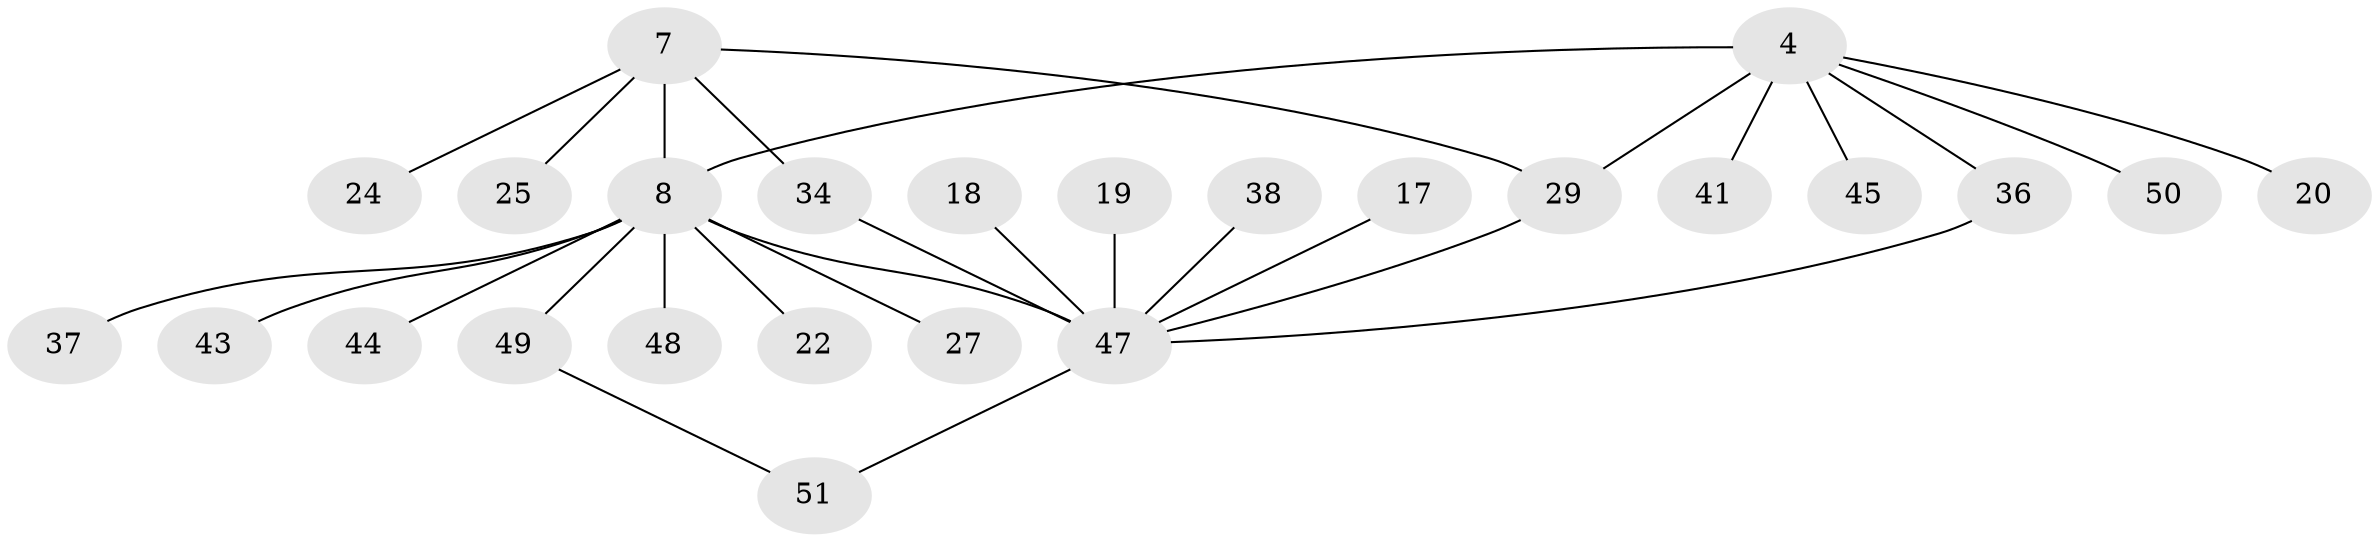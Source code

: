 // original degree distribution, {5: 0.0196078431372549, 7: 0.0392156862745098, 4: 0.0392156862745098, 8: 0.0196078431372549, 6: 0.0392156862745098, 3: 0.09803921568627451, 10: 0.0196078431372549, 2: 0.2549019607843137, 1: 0.47058823529411764}
// Generated by graph-tools (version 1.1) at 2025/54/03/09/25 04:54:48]
// undirected, 25 vertices, 29 edges
graph export_dot {
graph [start="1"]
  node [color=gray90,style=filled];
  4;
  7;
  8 [super="+6"];
  17 [super="+14"];
  18;
  19;
  20;
  22;
  24;
  25;
  27;
  29 [super="+3"];
  34;
  36 [super="+21"];
  37 [super="+30"];
  38 [super="+32"];
  41;
  43;
  44 [super="+42"];
  45 [super="+35"];
  47 [super="+23+39"];
  48 [super="+31+46"];
  49 [super="+40"];
  50;
  51;
  4 -- 20;
  4 -- 41;
  4 -- 50;
  4 -- 8 [weight=2];
  4 -- 36;
  4 -- 29;
  4 -- 45;
  7 -- 8 [weight=2];
  7 -- 24;
  7 -- 25;
  7 -- 34;
  7 -- 29;
  8 -- 22;
  8 -- 27;
  8 -- 43;
  8 -- 47 [weight=5];
  8 -- 48;
  8 -- 49;
  8 -- 37;
  8 -- 44;
  17 -- 47;
  18 -- 47;
  19 -- 47;
  29 -- 47;
  34 -- 47;
  36 -- 47;
  38 -- 47;
  47 -- 51;
  49 -- 51;
}
